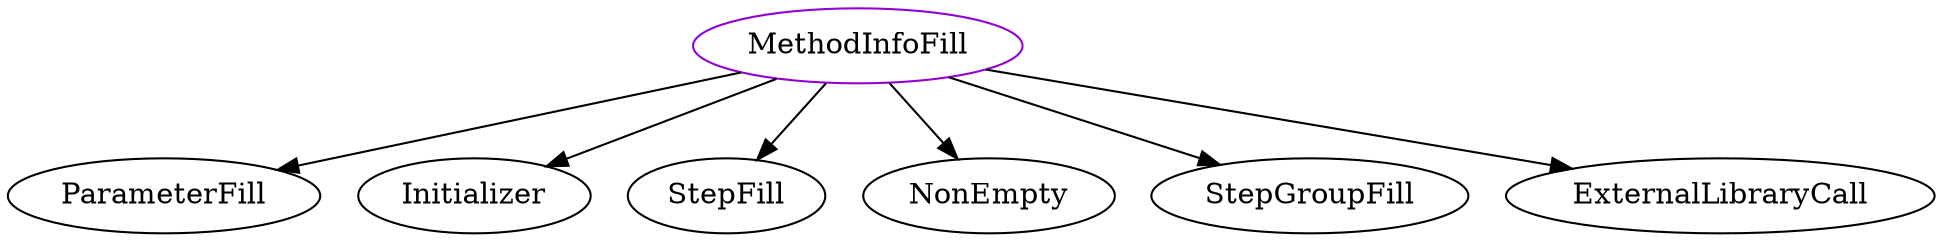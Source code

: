 digraph methodinfofill{
MethodInfoFill -> ParameterFill;
MethodInfoFill -> Initializer;
MethodInfoFill -> StepFill;
MethodInfoFill -> NonEmpty;
MethodInfoFill -> StepGroupFill;
MethodInfoFill -> ExternalLibraryCall;
MethodInfoFill	[shape=oval, color=darkviolet, label="MethodInfoFill"];
}
